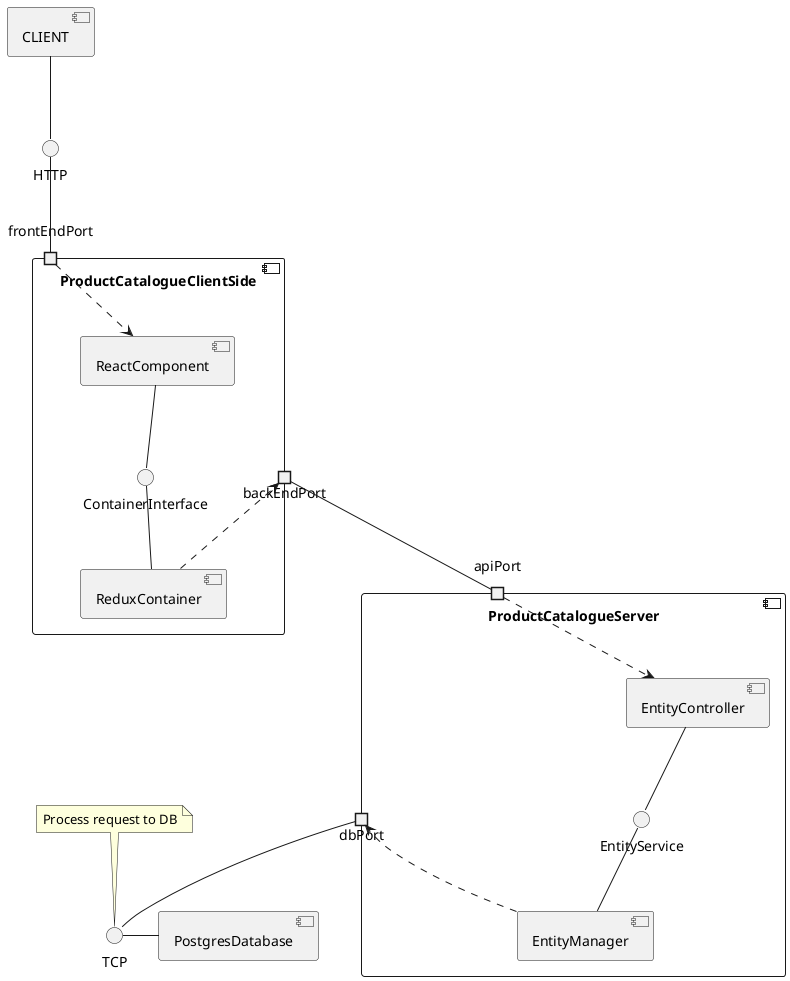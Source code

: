 @startuml

[CLIENT] as client


interface HTTP
interface TCP


component ProductCatalogueClientSide {
    port frontEndPort

    component ReactComponent
    component ReduxContainer

    interface ContainerInterface
    portout backEndPort
}





client -- HTTP
HTTP -- frontEndPort
frontEndPort ..> ReactComponent
ReactComponent -- ContainerInterface
ContainerInterface -- ReduxContainer
ReduxContainer ..> backEndPort



component ProductCatalogueServer {
    port apiPort

    component EntityController
    interface EntityService
    component EntityManager

    portout dbPort
}

component PostgresDatabase


backEndPort -- apiPort
apiPort ..> EntityController
EntityController -- EntityService
EntityService -- EntityManager
EntityManager -right..> dbPort
dbPort -- TCP
TCP - PostgresDatabase

note top of TCP: Process request to DB



@enduml